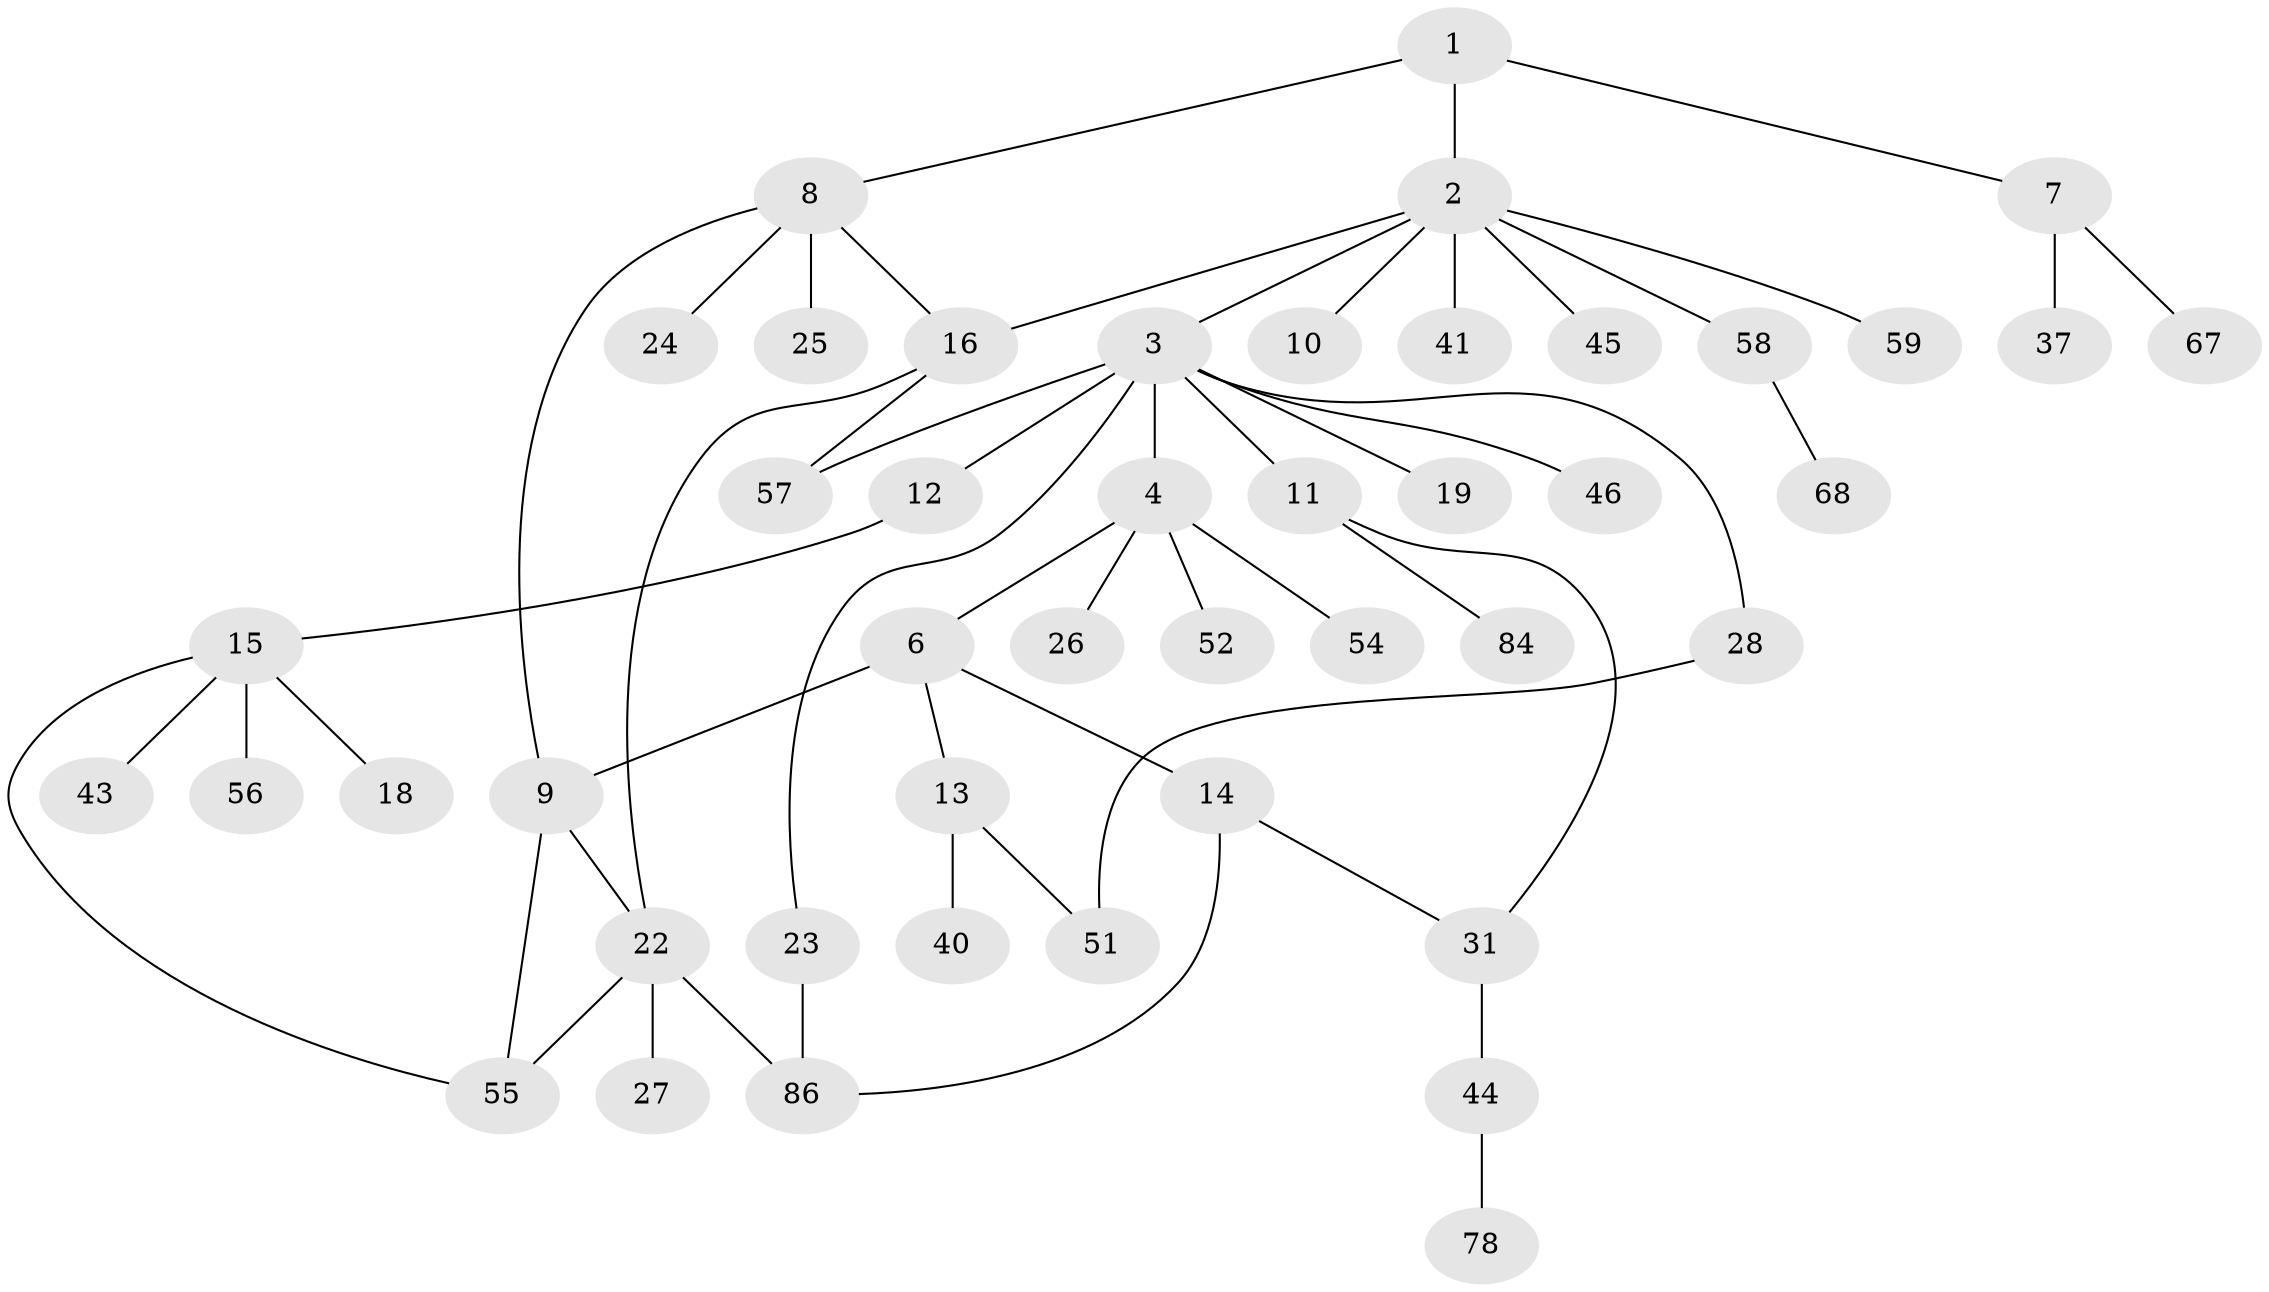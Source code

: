 // original degree distribution, {3: 0.2, 8: 0.011111111111111112, 7: 0.011111111111111112, 5: 0.06666666666666667, 4: 0.06666666666666667, 2: 0.18888888888888888, 1: 0.45555555555555555}
// Generated by graph-tools (version 1.1) at 2025/13/03/09/25 04:13:22]
// undirected, 45 vertices, 54 edges
graph export_dot {
graph [start="1"]
  node [color=gray90,style=filled];
  1;
  2;
  3 [super="+5"];
  4;
  6;
  7 [super="+33+49"];
  8;
  9 [super="+48+36"];
  10 [super="+17"];
  11 [super="+29"];
  12;
  13 [super="+38"];
  14 [super="+88+21"];
  15 [super="+34"];
  16 [super="+65+20"];
  18 [super="+35+74"];
  19;
  22 [super="+83+42+32"];
  23 [super="+30"];
  24;
  25 [super="+66+64"];
  26;
  27;
  28 [super="+63"];
  31 [super="+85+62"];
  37;
  40;
  41;
  43;
  44;
  45;
  46;
  51 [super="+89"];
  52 [super="+60"];
  54;
  55;
  56;
  57 [super="+71"];
  58 [super="+73+81"];
  59;
  67 [super="+76"];
  68;
  78;
  84;
  86 [super="+87"];
  1 -- 2;
  1 -- 7;
  1 -- 8;
  2 -- 3;
  2 -- 10;
  2 -- 16;
  2 -- 41;
  2 -- 45;
  2 -- 58;
  2 -- 59;
  3 -- 4;
  3 -- 12;
  3 -- 19;
  3 -- 28;
  3 -- 46;
  3 -- 11;
  3 -- 57;
  3 -- 23;
  4 -- 6;
  4 -- 26;
  4 -- 52;
  4 -- 54;
  6 -- 13;
  6 -- 14;
  6 -- 9;
  7 -- 67;
  7 -- 37;
  8 -- 9;
  8 -- 24;
  8 -- 25;
  8 -- 16;
  9 -- 55;
  9 -- 22;
  11 -- 31;
  11 -- 84;
  12 -- 15;
  13 -- 40;
  13 -- 51;
  14 -- 86;
  14 -- 31;
  15 -- 18;
  15 -- 55;
  15 -- 56;
  15 -- 43;
  16 -- 22;
  16 -- 57;
  22 -- 27;
  22 -- 55;
  22 -- 86;
  23 -- 86;
  28 -- 51;
  31 -- 44;
  44 -- 78;
  58 -- 68;
}
